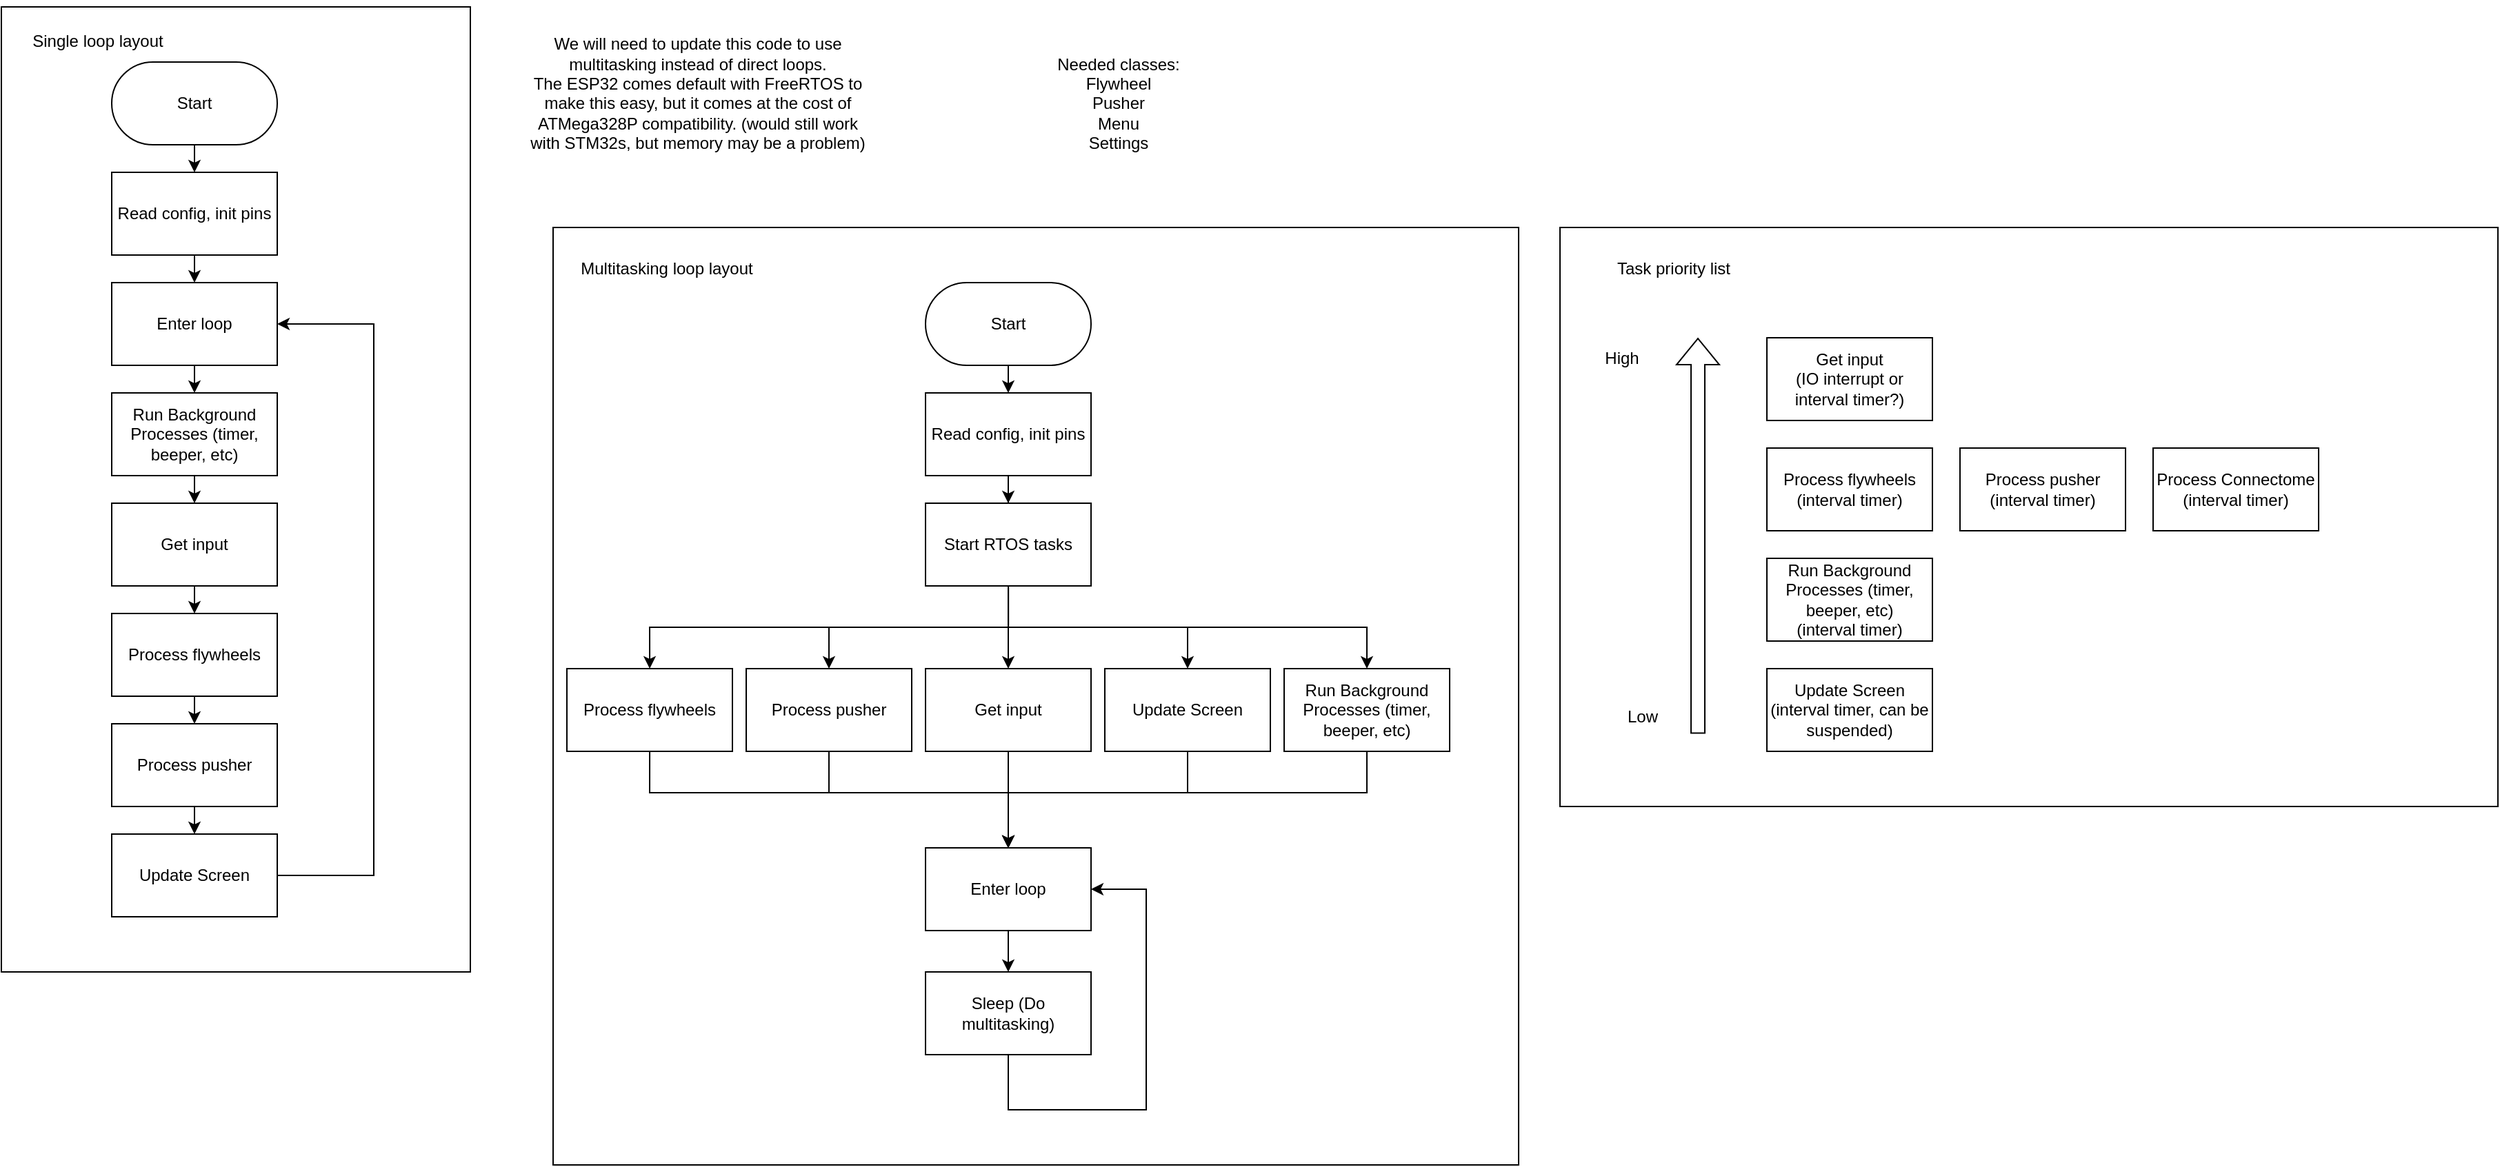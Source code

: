 <mxfile version="22.1.3" type="device" pages="8">
  <diagram name="Main" id="S1vQzTJ0WQg2u6IEPUsZ">
    <mxGraphModel dx="819" dy="1581" grid="1" gridSize="10" guides="1" tooltips="1" connect="1" arrows="1" fold="1" page="1" pageScale="1" pageWidth="850" pageHeight="1100" math="0" shadow="0">
      <root>
        <mxCell id="0" />
        <mxCell id="1" parent="0" />
        <mxCell id="KM-XIaIKcO5ZtKOd6oEz-45" value="" style="rounded=0;whiteSpace=wrap;html=1;fillColor=none;" vertex="1" parent="1">
          <mxGeometry x="400" y="160" width="700" height="680" as="geometry" />
        </mxCell>
        <mxCell id="KM-XIaIKcO5ZtKOd6oEz-3" value="" style="rounded=0;whiteSpace=wrap;html=1;fillColor=none;" vertex="1" parent="1">
          <mxGeometry width="340" height="700" as="geometry" />
        </mxCell>
        <mxCell id="q971Q7M62E0JYWFewIVm-9" style="edgeStyle=orthogonalEdgeStyle;rounded=0;orthogonalLoop=1;jettySize=auto;html=1;exitX=0.5;exitY=1;exitDx=0;exitDy=0;entryX=0.5;entryY=0;entryDx=0;entryDy=0;" parent="1" source="q971Q7M62E0JYWFewIVm-6" target="q971Q7M62E0JYWFewIVm-8" edge="1">
          <mxGeometry relative="1" as="geometry" />
        </mxCell>
        <mxCell id="q971Q7M62E0JYWFewIVm-6" value="Start" style="rounded=1;whiteSpace=wrap;html=1;arcSize=50;" parent="1" vertex="1">
          <mxGeometry x="80" y="40" width="120" height="60" as="geometry" />
        </mxCell>
        <mxCell id="q971Q7M62E0JYWFewIVm-12" style="edgeStyle=orthogonalEdgeStyle;rounded=0;orthogonalLoop=1;jettySize=auto;html=1;exitX=0.5;exitY=1;exitDx=0;exitDy=0;entryX=0.5;entryY=0;entryDx=0;entryDy=0;" parent="1" source="q971Q7M62E0JYWFewIVm-8" target="q971Q7M62E0JYWFewIVm-10" edge="1">
          <mxGeometry relative="1" as="geometry" />
        </mxCell>
        <mxCell id="q971Q7M62E0JYWFewIVm-8" value="Read config, init pins" style="rounded=0;whiteSpace=wrap;html=1;" parent="1" vertex="1">
          <mxGeometry x="80" y="120" width="120" height="60" as="geometry" />
        </mxCell>
        <mxCell id="q971Q7M62E0JYWFewIVm-22" style="edgeStyle=orthogonalEdgeStyle;rounded=0;orthogonalLoop=1;jettySize=auto;html=1;exitX=0.5;exitY=1;exitDx=0;exitDy=0;entryX=0.5;entryY=0;entryDx=0;entryDy=0;" parent="1" source="q971Q7M62E0JYWFewIVm-10" target="q971Q7M62E0JYWFewIVm-21" edge="1">
          <mxGeometry relative="1" as="geometry" />
        </mxCell>
        <mxCell id="q971Q7M62E0JYWFewIVm-10" value="Enter loop" style="rounded=0;whiteSpace=wrap;html=1;" parent="1" vertex="1">
          <mxGeometry x="80" y="200" width="120" height="60" as="geometry" />
        </mxCell>
        <mxCell id="q971Q7M62E0JYWFewIVm-16" style="edgeStyle=orthogonalEdgeStyle;rounded=0;orthogonalLoop=1;jettySize=auto;html=1;exitX=0.5;exitY=1;exitDx=0;exitDy=0;entryX=0.5;entryY=0;entryDx=0;entryDy=0;" parent="1" source="q971Q7M62E0JYWFewIVm-13" target="q971Q7M62E0JYWFewIVm-15" edge="1">
          <mxGeometry relative="1" as="geometry" />
        </mxCell>
        <mxCell id="q971Q7M62E0JYWFewIVm-13" value="Get input" style="rounded=0;whiteSpace=wrap;html=1;" parent="1" vertex="1">
          <mxGeometry x="80" y="360" width="120" height="60" as="geometry" />
        </mxCell>
        <mxCell id="q971Q7M62E0JYWFewIVm-20" style="edgeStyle=orthogonalEdgeStyle;rounded=0;orthogonalLoop=1;jettySize=auto;html=1;exitX=0.5;exitY=1;exitDx=0;exitDy=0;entryX=0.5;entryY=0;entryDx=0;entryDy=0;" parent="1" source="q971Q7M62E0JYWFewIVm-15" target="q971Q7M62E0JYWFewIVm-17" edge="1">
          <mxGeometry relative="1" as="geometry" />
        </mxCell>
        <mxCell id="q971Q7M62E0JYWFewIVm-15" value="Process flywheels" style="rounded=0;whiteSpace=wrap;html=1;" parent="1" vertex="1">
          <mxGeometry x="80" y="440" width="120" height="60" as="geometry" />
        </mxCell>
        <mxCell id="q971Q7M62E0JYWFewIVm-19" style="edgeStyle=orthogonalEdgeStyle;rounded=0;orthogonalLoop=1;jettySize=auto;html=1;exitX=0.5;exitY=1;exitDx=0;exitDy=0;entryX=0.5;entryY=0;entryDx=0;entryDy=0;" parent="1" source="q971Q7M62E0JYWFewIVm-17" target="q971Q7M62E0JYWFewIVm-18" edge="1">
          <mxGeometry relative="1" as="geometry" />
        </mxCell>
        <mxCell id="q971Q7M62E0JYWFewIVm-17" value="Process pusher" style="rounded=0;whiteSpace=wrap;html=1;" parent="1" vertex="1">
          <mxGeometry x="80" y="520" width="120" height="60" as="geometry" />
        </mxCell>
        <mxCell id="q971Q7M62E0JYWFewIVm-24" style="edgeStyle=orthogonalEdgeStyle;rounded=0;orthogonalLoop=1;jettySize=auto;html=1;exitX=1;exitY=0.5;exitDx=0;exitDy=0;entryX=1;entryY=0.5;entryDx=0;entryDy=0;" parent="1" source="q971Q7M62E0JYWFewIVm-18" target="q971Q7M62E0JYWFewIVm-10" edge="1">
          <mxGeometry relative="1" as="geometry">
            <mxPoint x="230" y="250" as="targetPoint" />
            <Array as="points">
              <mxPoint x="270" y="630" />
              <mxPoint x="270" y="230" />
            </Array>
          </mxGeometry>
        </mxCell>
        <mxCell id="q971Q7M62E0JYWFewIVm-18" value="Update Screen" style="rounded=0;whiteSpace=wrap;html=1;" parent="1" vertex="1">
          <mxGeometry x="80" y="600" width="120" height="60" as="geometry" />
        </mxCell>
        <mxCell id="q971Q7M62E0JYWFewIVm-23" style="edgeStyle=orthogonalEdgeStyle;rounded=0;orthogonalLoop=1;jettySize=auto;html=1;exitX=0.5;exitY=1;exitDx=0;exitDy=0;entryX=0.5;entryY=0;entryDx=0;entryDy=0;" parent="1" source="q971Q7M62E0JYWFewIVm-21" target="q971Q7M62E0JYWFewIVm-13" edge="1">
          <mxGeometry relative="1" as="geometry" />
        </mxCell>
        <mxCell id="q971Q7M62E0JYWFewIVm-21" value="Run Background Processes (timer, beeper, etc)" style="rounded=0;whiteSpace=wrap;html=1;" parent="1" vertex="1">
          <mxGeometry x="80" y="280" width="120" height="60" as="geometry" />
        </mxCell>
        <mxCell id="Ufhu8UNwI29cVYtVg4LL-1" value="Needed classes:&lt;br&gt;Flywheel&lt;br&gt;Pusher&lt;br&gt;Menu&lt;br&gt;Settings" style="text;html=1;strokeColor=none;fillColor=none;align=center;verticalAlign=middle;whiteSpace=wrap;rounded=0;" parent="1" vertex="1">
          <mxGeometry x="730" y="10" width="160" height="120" as="geometry" />
        </mxCell>
        <mxCell id="KM-XIaIKcO5ZtKOd6oEz-1" value="We will need to update this code to use multitasking instead of direct loops.&lt;br&gt;The ESP32 comes default with FreeRTOS to make this easy, but it comes at the cost of ATMega328P compatibility. (would still work with STM32s, but memory may be a problem)&lt;br&gt;&lt;br&gt;" style="text;html=1;strokeColor=none;fillColor=none;align=center;verticalAlign=middle;whiteSpace=wrap;rounded=0;" vertex="1" parent="1">
          <mxGeometry x="380" y="-5" width="250" height="150" as="geometry" />
        </mxCell>
        <mxCell id="KM-XIaIKcO5ZtKOd6oEz-4" value="Single loop layout" style="text;html=1;strokeColor=none;fillColor=none;align=center;verticalAlign=middle;whiteSpace=wrap;rounded=0;" vertex="1" parent="1">
          <mxGeometry x="10" y="10" width="120" height="30" as="geometry" />
        </mxCell>
        <mxCell id="KM-XIaIKcO5ZtKOd6oEz-5" style="edgeStyle=orthogonalEdgeStyle;rounded=0;orthogonalLoop=1;jettySize=auto;html=1;exitX=0.5;exitY=1;exitDx=0;exitDy=0;entryX=0.5;entryY=0;entryDx=0;entryDy=0;" edge="1" parent="1" target="KM-XIaIKcO5ZtKOd6oEz-7">
          <mxGeometry relative="1" as="geometry">
            <mxPoint x="730" y="260" as="sourcePoint" />
          </mxGeometry>
        </mxCell>
        <mxCell id="KM-XIaIKcO5ZtKOd6oEz-43" value="" style="edgeStyle=orthogonalEdgeStyle;rounded=0;orthogonalLoop=1;jettySize=auto;html=1;" edge="1" parent="1" source="KM-XIaIKcO5ZtKOd6oEz-7" target="KM-XIaIKcO5ZtKOd6oEz-24">
          <mxGeometry relative="1" as="geometry" />
        </mxCell>
        <mxCell id="KM-XIaIKcO5ZtKOd6oEz-7" value="Read config, init pins" style="rounded=0;whiteSpace=wrap;html=1;" vertex="1" parent="1">
          <mxGeometry x="670" y="280" width="120" height="60" as="geometry" />
        </mxCell>
        <mxCell id="KM-XIaIKcO5ZtKOd6oEz-11" value="Get input" style="rounded=0;whiteSpace=wrap;html=1;" vertex="1" parent="1">
          <mxGeometry x="670" y="480" width="120" height="60" as="geometry" />
        </mxCell>
        <mxCell id="KM-XIaIKcO5ZtKOd6oEz-13" value="Process flywheels" style="rounded=0;whiteSpace=wrap;html=1;" vertex="1" parent="1">
          <mxGeometry x="410" y="480" width="120" height="60" as="geometry" />
        </mxCell>
        <mxCell id="KM-XIaIKcO5ZtKOd6oEz-15" value="Process pusher" style="rounded=0;whiteSpace=wrap;html=1;" vertex="1" parent="1">
          <mxGeometry x="540" y="480" width="120" height="60" as="geometry" />
        </mxCell>
        <mxCell id="KM-XIaIKcO5ZtKOd6oEz-40" value="" style="edgeStyle=orthogonalEdgeStyle;rounded=0;orthogonalLoop=1;jettySize=auto;html=1;entryX=0.5;entryY=0;entryDx=0;entryDy=0;" edge="1" parent="1" source="KM-XIaIKcO5ZtKOd6oEz-17" target="KM-XIaIKcO5ZtKOd6oEz-36">
          <mxGeometry relative="1" as="geometry">
            <mxPoint x="730" y="610" as="targetPoint" />
            <Array as="points">
              <mxPoint x="860" y="570" />
              <mxPoint x="730" y="570" />
            </Array>
          </mxGeometry>
        </mxCell>
        <mxCell id="KM-XIaIKcO5ZtKOd6oEz-17" value="Update Screen" style="rounded=0;whiteSpace=wrap;html=1;" vertex="1" parent="1">
          <mxGeometry x="800" y="480" width="120" height="60" as="geometry" />
        </mxCell>
        <mxCell id="KM-XIaIKcO5ZtKOd6oEz-42" value="" style="edgeStyle=orthogonalEdgeStyle;rounded=0;orthogonalLoop=1;jettySize=auto;html=1;entryX=0.5;entryY=0;entryDx=0;entryDy=0;" edge="1" parent="1" source="KM-XIaIKcO5ZtKOd6oEz-19" target="KM-XIaIKcO5ZtKOd6oEz-36">
          <mxGeometry relative="1" as="geometry">
            <mxPoint x="990.0" y="650" as="targetPoint" />
            <Array as="points">
              <mxPoint x="990" y="570" />
              <mxPoint x="730" y="570" />
            </Array>
          </mxGeometry>
        </mxCell>
        <mxCell id="KM-XIaIKcO5ZtKOd6oEz-19" value="Run Background Processes (timer, beeper, etc)" style="rounded=0;whiteSpace=wrap;html=1;" vertex="1" parent="1">
          <mxGeometry x="930" y="480" width="120" height="60" as="geometry" />
        </mxCell>
        <mxCell id="KM-XIaIKcO5ZtKOd6oEz-20" value="Start" style="rounded=1;whiteSpace=wrap;html=1;arcSize=50;" vertex="1" parent="1">
          <mxGeometry x="670" y="200" width="120" height="60" as="geometry" />
        </mxCell>
        <mxCell id="KM-XIaIKcO5ZtKOd6oEz-21" value="Sleep (Do multitasking)" style="rounded=0;whiteSpace=wrap;html=1;" vertex="1" parent="1">
          <mxGeometry x="670" y="700" width="120" height="60" as="geometry" />
        </mxCell>
        <mxCell id="KM-XIaIKcO5ZtKOd6oEz-23" value="" style="edgeStyle=orthogonalEdgeStyle;rounded=0;orthogonalLoop=1;jettySize=auto;html=1;entryX=1;entryY=0.5;entryDx=0;entryDy=0;exitX=0.667;exitY=1;exitDx=0;exitDy=0;exitPerimeter=0;" edge="1" parent="1" source="KM-XIaIKcO5ZtKOd6oEz-21" target="KM-XIaIKcO5ZtKOd6oEz-36">
          <mxGeometry relative="1" as="geometry">
            <mxPoint x="729.76" y="830" as="sourcePoint" />
            <mxPoint x="790" y="720" as="targetPoint" />
            <Array as="points">
              <mxPoint x="730" y="760" />
              <mxPoint x="730" y="800" />
              <mxPoint x="830" y="800" />
              <mxPoint x="830" y="640" />
            </Array>
          </mxGeometry>
        </mxCell>
        <mxCell id="KM-XIaIKcO5ZtKOd6oEz-24" value="Start RTOS tasks" style="rounded=0;whiteSpace=wrap;html=1;" vertex="1" parent="1">
          <mxGeometry x="670" y="360" width="120" height="60" as="geometry" />
        </mxCell>
        <mxCell id="KM-XIaIKcO5ZtKOd6oEz-26" value="" style="edgeStyle=orthogonalEdgeStyle;rounded=0;orthogonalLoop=1;jettySize=auto;html=1;entryX=0.5;entryY=0;entryDx=0;entryDy=0;" edge="1" parent="1" target="KM-XIaIKcO5ZtKOd6oEz-11">
          <mxGeometry relative="1" as="geometry">
            <mxPoint x="730.03" y="420" as="sourcePoint" />
            <mxPoint x="790.27" y="310" as="targetPoint" />
            <Array as="points">
              <mxPoint x="730" y="450" />
              <mxPoint x="730" y="450" />
            </Array>
          </mxGeometry>
        </mxCell>
        <mxCell id="KM-XIaIKcO5ZtKOd6oEz-27" value="" style="edgeStyle=orthogonalEdgeStyle;rounded=0;orthogonalLoop=1;jettySize=auto;html=1;entryX=0.5;entryY=0;entryDx=0;entryDy=0;" edge="1" parent="1" target="KM-XIaIKcO5ZtKOd6oEz-17">
          <mxGeometry relative="1" as="geometry">
            <mxPoint x="730" y="420" as="sourcePoint" />
            <mxPoint x="740" y="490" as="targetPoint" />
            <Array as="points">
              <mxPoint x="730" y="450" />
              <mxPoint x="860" y="450" />
            </Array>
          </mxGeometry>
        </mxCell>
        <mxCell id="KM-XIaIKcO5ZtKOd6oEz-28" value="" style="edgeStyle=orthogonalEdgeStyle;rounded=0;orthogonalLoop=1;jettySize=auto;html=1;entryX=0.5;entryY=0;entryDx=0;entryDy=0;" edge="1" parent="1" target="KM-XIaIKcO5ZtKOd6oEz-19">
          <mxGeometry relative="1" as="geometry">
            <mxPoint x="730" y="420" as="sourcePoint" />
            <mxPoint x="860.06" y="460" as="targetPoint" />
            <Array as="points">
              <mxPoint x="730" y="450" />
              <mxPoint x="990" y="450" />
            </Array>
          </mxGeometry>
        </mxCell>
        <mxCell id="KM-XIaIKcO5ZtKOd6oEz-29" value="" style="edgeStyle=orthogonalEdgeStyle;rounded=0;orthogonalLoop=1;jettySize=auto;html=1;entryX=0.5;entryY=0;entryDx=0;entryDy=0;" edge="1" parent="1" target="KM-XIaIKcO5ZtKOd6oEz-15">
          <mxGeometry relative="1" as="geometry">
            <mxPoint x="730.06" y="420" as="sourcePoint" />
            <mxPoint x="660.03" y="490" as="targetPoint" />
            <Array as="points">
              <mxPoint x="730" y="450" />
              <mxPoint x="600" y="450" />
            </Array>
          </mxGeometry>
        </mxCell>
        <mxCell id="KM-XIaIKcO5ZtKOd6oEz-30" value="" style="edgeStyle=orthogonalEdgeStyle;rounded=0;orthogonalLoop=1;jettySize=auto;html=1;entryX=0.5;entryY=0;entryDx=0;entryDy=0;exitX=0.5;exitY=1;exitDx=0;exitDy=0;" edge="1" parent="1" source="KM-XIaIKcO5ZtKOd6oEz-24">
          <mxGeometry relative="1" as="geometry">
            <mxPoint x="600.09" y="420" as="sourcePoint" />
            <mxPoint x="470.03" y="480" as="targetPoint" />
            <Array as="points">
              <mxPoint x="730" y="450" />
              <mxPoint x="470" y="450" />
            </Array>
          </mxGeometry>
        </mxCell>
        <mxCell id="KM-XIaIKcO5ZtKOd6oEz-34" value="" style="edgeStyle=orthogonalEdgeStyle;rounded=0;orthogonalLoop=1;jettySize=auto;html=1;entryX=0.5;entryY=0;entryDx=0;entryDy=0;" edge="1" parent="1" target="KM-XIaIKcO5ZtKOd6oEz-36">
          <mxGeometry relative="1" as="geometry">
            <mxPoint x="470.03" y="540" as="sourcePoint" />
            <mxPoint x="720" y="640" as="targetPoint" />
            <Array as="points">
              <mxPoint x="470" y="570" />
              <mxPoint x="730" y="570" />
            </Array>
          </mxGeometry>
        </mxCell>
        <mxCell id="KM-XIaIKcO5ZtKOd6oEz-44" value="" style="edgeStyle=orthogonalEdgeStyle;rounded=0;orthogonalLoop=1;jettySize=auto;html=1;" edge="1" parent="1" source="KM-XIaIKcO5ZtKOd6oEz-36" target="KM-XIaIKcO5ZtKOd6oEz-21">
          <mxGeometry relative="1" as="geometry" />
        </mxCell>
        <mxCell id="KM-XIaIKcO5ZtKOd6oEz-36" value="Enter loop" style="rounded=0;whiteSpace=wrap;html=1;" vertex="1" parent="1">
          <mxGeometry x="670" y="610" width="120" height="60" as="geometry" />
        </mxCell>
        <mxCell id="KM-XIaIKcO5ZtKOd6oEz-37" value="" style="edgeStyle=orthogonalEdgeStyle;rounded=0;orthogonalLoop=1;jettySize=auto;html=1;entryX=0.5;entryY=0;entryDx=0;entryDy=0;exitX=0.5;exitY=1;exitDx=0;exitDy=0;" edge="1" parent="1" source="KM-XIaIKcO5ZtKOd6oEz-15" target="KM-XIaIKcO5ZtKOd6oEz-36">
          <mxGeometry relative="1" as="geometry">
            <mxPoint x="600" y="550" as="sourcePoint" />
            <mxPoint x="720.03" y="640" as="targetPoint" />
            <Array as="points">
              <mxPoint x="600" y="570" />
              <mxPoint x="730" y="570" />
            </Array>
          </mxGeometry>
        </mxCell>
        <mxCell id="KM-XIaIKcO5ZtKOd6oEz-38" value="" style="edgeStyle=orthogonalEdgeStyle;rounded=0;orthogonalLoop=1;jettySize=auto;html=1;exitX=0.5;exitY=1;exitDx=0;exitDy=0;entryX=0.5;entryY=0;entryDx=0;entryDy=0;" edge="1" parent="1" source="KM-XIaIKcO5ZtKOd6oEz-11" target="KM-XIaIKcO5ZtKOd6oEz-36">
          <mxGeometry relative="1" as="geometry">
            <mxPoint x="729.86" y="550" as="sourcePoint" />
            <mxPoint x="729.86" y="590" as="targetPoint" />
            <Array as="points" />
          </mxGeometry>
        </mxCell>
        <mxCell id="KM-XIaIKcO5ZtKOd6oEz-46" value="Multitasking loop layout" style="text;html=1;strokeColor=none;fillColor=none;align=center;verticalAlign=middle;whiteSpace=wrap;rounded=0;" vertex="1" parent="1">
          <mxGeometry x="415" y="175" width="135" height="30" as="geometry" />
        </mxCell>
        <mxCell id="KM-XIaIKcO5ZtKOd6oEz-47" value="" style="rounded=0;whiteSpace=wrap;html=1;fillColor=none;" vertex="1" parent="1">
          <mxGeometry x="1130" y="160" width="680" height="420" as="geometry" />
        </mxCell>
        <mxCell id="KM-XIaIKcO5ZtKOd6oEz-48" value="Task priority list" style="text;html=1;strokeColor=none;fillColor=none;align=center;verticalAlign=middle;whiteSpace=wrap;rounded=0;" vertex="1" parent="1">
          <mxGeometry x="1145" y="175" width="135" height="30" as="geometry" />
        </mxCell>
        <mxCell id="KM-XIaIKcO5ZtKOd6oEz-49" value="Process flywheels&lt;br&gt;(interval timer)" style="rounded=0;whiteSpace=wrap;html=1;" vertex="1" parent="1">
          <mxGeometry x="1280" y="320" width="120" height="60" as="geometry" />
        </mxCell>
        <mxCell id="KM-XIaIKcO5ZtKOd6oEz-50" value="Process pusher&lt;br&gt;(interval timer)" style="rounded=0;whiteSpace=wrap;html=1;" vertex="1" parent="1">
          <mxGeometry x="1420" y="320" width="120" height="60" as="geometry" />
        </mxCell>
        <mxCell id="KM-XIaIKcO5ZtKOd6oEz-52" value="Get input&lt;br&gt;(IO interrupt or interval timer?)" style="rounded=0;whiteSpace=wrap;html=1;" vertex="1" parent="1">
          <mxGeometry x="1280" y="240" width="120" height="60" as="geometry" />
        </mxCell>
        <mxCell id="KM-XIaIKcO5ZtKOd6oEz-53" value="Run Background Processes (timer, beeper, etc)&lt;br&gt;(interval timer)" style="rounded=0;whiteSpace=wrap;html=1;" vertex="1" parent="1">
          <mxGeometry x="1280" y="400" width="120" height="60" as="geometry" />
        </mxCell>
        <mxCell id="KM-XIaIKcO5ZtKOd6oEz-54" value="Update Screen&lt;br&gt;(interval timer, can be suspended)" style="rounded=0;whiteSpace=wrap;html=1;" vertex="1" parent="1">
          <mxGeometry x="1280" y="480" width="120" height="60" as="geometry" />
        </mxCell>
        <mxCell id="KM-XIaIKcO5ZtKOd6oEz-55" value="" style="shape=flexArrow;endArrow=classic;html=1;rounded=0;" edge="1" parent="1">
          <mxGeometry width="50" height="50" relative="1" as="geometry">
            <mxPoint x="1230" y="527.31" as="sourcePoint" />
            <mxPoint x="1230" y="240" as="targetPoint" />
          </mxGeometry>
        </mxCell>
        <mxCell id="KM-XIaIKcO5ZtKOd6oEz-57" value="High" style="text;html=1;strokeColor=none;fillColor=none;align=center;verticalAlign=middle;whiteSpace=wrap;rounded=0;" vertex="1" parent="1">
          <mxGeometry x="1145" y="240" width="60" height="30" as="geometry" />
        </mxCell>
        <mxCell id="KM-XIaIKcO5ZtKOd6oEz-58" value="Low" style="text;html=1;strokeColor=none;fillColor=none;align=center;verticalAlign=middle;whiteSpace=wrap;rounded=0;" vertex="1" parent="1">
          <mxGeometry x="1160" y="500" width="60" height="30" as="geometry" />
        </mxCell>
        <mxCell id="KM-XIaIKcO5ZtKOd6oEz-60" value="Process Connectome&lt;br&gt;(interval timer)" style="rounded=0;whiteSpace=wrap;html=1;" vertex="1" parent="1">
          <mxGeometry x="1560" y="320" width="120" height="60" as="geometry" />
        </mxCell>
      </root>
    </mxGraphModel>
  </diagram>
  <diagram id="bsquM2K0iheDTah16RhR" name="BKProcess">
    <mxGraphModel dx="1434" dy="841" grid="1" gridSize="10" guides="1" tooltips="1" connect="1" arrows="1" fold="1" page="1" pageScale="1" pageWidth="850" pageHeight="1100" math="0" shadow="0">
      <root>
        <mxCell id="0" />
        <mxCell id="1" parent="0" />
        <mxCell id="mD_ZFdqCyU3dgWbyYu75-1" value="&lt;h1&gt;Background Process handler&lt;/h1&gt;&lt;p&gt;Some things like ESC pulses (if D-SHOT) and countdown timers (like the global tick counter) or the buzzer need to be run every cycle. That happens here each box here will represent its own globally available class&lt;/p&gt;" style="text;html=1;strokeColor=none;fillColor=none;spacing=5;spacingTop=-20;whiteSpace=wrap;overflow=hidden;rounded=0;" parent="1" vertex="1">
          <mxGeometry x="10" y="10" width="410" height="120" as="geometry" />
        </mxCell>
        <mxCell id="mD_ZFdqCyU3dgWbyYu75-2" style="edgeStyle=orthogonalEdgeStyle;rounded=0;orthogonalLoop=1;jettySize=auto;html=1;exitX=0.5;exitY=1;exitDx=0;exitDy=0;entryX=0.494;entryY=-0.065;entryDx=0;entryDy=0;entryPerimeter=0;" parent="1" source="mD_ZFdqCyU3dgWbyYu75-3" target="mD_ZFdqCyU3dgWbyYu75-5" edge="1">
          <mxGeometry relative="1" as="geometry" />
        </mxCell>
        <mxCell id="mD_ZFdqCyU3dgWbyYu75-3" value="Enter" style="rounded=1;whiteSpace=wrap;html=1;arcSize=50;" parent="1" vertex="1">
          <mxGeometry x="80" y="120" width="120" height="60" as="geometry" />
        </mxCell>
        <mxCell id="WmsKazbBQj7d4qPn1dMW-2" style="edgeStyle=orthogonalEdgeStyle;rounded=0;orthogonalLoop=1;jettySize=auto;html=1;exitX=0.5;exitY=1;exitDx=0;exitDy=0;entryX=0.5;entryY=0;entryDx=0;entryDy=0;" parent="1" source="mD_ZFdqCyU3dgWbyYu75-5" target="mD_ZFdqCyU3dgWbyYu75-8" edge="1">
          <mxGeometry relative="1" as="geometry" />
        </mxCell>
        <mxCell id="mD_ZFdqCyU3dgWbyYu75-5" value="GetTicks()" style="rounded=0;whiteSpace=wrap;html=1;" parent="1" vertex="1">
          <mxGeometry x="80" y="200" width="120" height="60" as="geometry" />
        </mxCell>
        <mxCell id="mD_ZFdqCyU3dgWbyYu75-6" value="Return" style="rounded=1;whiteSpace=wrap;html=1;arcSize=50;" parent="1" vertex="1">
          <mxGeometry x="80" y="360" width="120" height="60" as="geometry" />
        </mxCell>
        <mxCell id="WmsKazbBQj7d4qPn1dMW-3" style="edgeStyle=orthogonalEdgeStyle;rounded=0;orthogonalLoop=1;jettySize=auto;html=1;exitX=0.5;exitY=1;exitDx=0;exitDy=0;entryX=0.5;entryY=0;entryDx=0;entryDy=0;" parent="1" source="mD_ZFdqCyU3dgWbyYu75-8" target="mD_ZFdqCyU3dgWbyYu75-6" edge="1">
          <mxGeometry relative="1" as="geometry" />
        </mxCell>
        <mxCell id="mD_ZFdqCyU3dgWbyYu75-8" value="Buzzer()" style="rounded=0;whiteSpace=wrap;html=1;" parent="1" vertex="1">
          <mxGeometry x="80" y="280" width="120" height="60" as="geometry" />
        </mxCell>
        <mxCell id="mD_ZFdqCyU3dgWbyYu75-9" value="Everything in the arduino core should have millis(), but this makes it one step more general" style="text;html=1;strokeColor=none;fillColor=none;align=center;verticalAlign=middle;whiteSpace=wrap;rounded=0;" parent="1" vertex="1">
          <mxGeometry x="220" y="190" width="230" height="80" as="geometry" />
        </mxCell>
        <mxCell id="WmsKazbBQj7d4qPn1dMW-1" value="The buzzer will count down with this class, it can be enabled from anywhere, but it&#39;s time-of-life will be determined here" style="text;html=1;strokeColor=none;fillColor=none;align=center;verticalAlign=middle;whiteSpace=wrap;rounded=0;" parent="1" vertex="1">
          <mxGeometry x="230" y="270" width="240" height="70" as="geometry" />
        </mxCell>
      </root>
    </mxGraphModel>
  </diagram>
  <diagram id="3Bh--NBAPYmBV9mKjsxZ" name="Input">
    <mxGraphModel dx="961" dy="633" grid="1" gridSize="10" guides="1" tooltips="1" connect="1" arrows="1" fold="1" page="1" pageScale="1" pageWidth="850" pageHeight="1100" math="0" shadow="0">
      <root>
        <mxCell id="0" />
        <mxCell id="1" parent="0" />
        <mxCell id="MHEMHQJvOe5p6df1pw86-2" value="&lt;h1&gt;Input abstraction Layer&lt;/h1&gt;&lt;p&gt;Input pins are mapped to variables that can be used by all platforms and configurations. This will allow things that may not be connected to be processed without much difference.&lt;/p&gt;" style="text;html=1;strokeColor=none;fillColor=none;spacing=5;spacingTop=-20;whiteSpace=wrap;overflow=hidden;rounded=0;" parent="1" vertex="1">
          <mxGeometry x="10" y="10" width="330" height="120" as="geometry" />
        </mxCell>
        <mxCell id="MHEMHQJvOe5p6df1pw86-7" style="edgeStyle=orthogonalEdgeStyle;rounded=0;orthogonalLoop=1;jettySize=auto;html=1;exitX=0.5;exitY=1;exitDx=0;exitDy=0;entryX=0.494;entryY=-0.065;entryDx=0;entryDy=0;entryPerimeter=0;" parent="1" source="MHEMHQJvOe5p6df1pw86-3" target="MHEMHQJvOe5p6df1pw86-4" edge="1">
          <mxGeometry relative="1" as="geometry" />
        </mxCell>
        <mxCell id="MHEMHQJvOe5p6df1pw86-3" value="Enter" style="rounded=1;whiteSpace=wrap;html=1;arcSize=50;" parent="1" vertex="1">
          <mxGeometry x="80" y="120" width="120" height="60" as="geometry" />
        </mxCell>
        <mxCell id="MHEMHQJvOe5p6df1pw86-8" style="edgeStyle=orthogonalEdgeStyle;rounded=0;orthogonalLoop=1;jettySize=auto;html=1;exitX=0.5;exitY=1;exitDx=0;exitDy=0;entryX=0.5;entryY=0;entryDx=0;entryDy=0;" parent="1" source="MHEMHQJvOe5p6df1pw86-4" target="MHEMHQJvOe5p6df1pw86-6" edge="1">
          <mxGeometry relative="1" as="geometry" />
        </mxCell>
        <mxCell id="MHEMHQJvOe5p6df1pw86-4" value="Map inputs" style="rounded=0;whiteSpace=wrap;html=1;" parent="1" vertex="1">
          <mxGeometry x="80" y="200" width="120" height="60" as="geometry" />
        </mxCell>
        <mxCell id="MHEMHQJvOe5p6df1pw86-6" value="Return" style="rounded=1;whiteSpace=wrap;html=1;arcSize=50;" parent="1" vertex="1">
          <mxGeometry x="80" y="280" width="120" height="60" as="geometry" />
        </mxCell>
        <mxCell id="MHEMHQJvOe5p6df1pw86-9" value="This will be an input class with readonly members (see: https://stackoverflow.com/questions/5424042/class-variables-public-access-read-only-but-private-access-read-write)" style="text;html=1;strokeColor=none;fillColor=none;align=center;verticalAlign=middle;whiteSpace=wrap;rounded=0;" parent="1" vertex="1">
          <mxGeometry x="210" y="190" width="330" height="80" as="geometry" />
        </mxCell>
      </root>
    </mxGraphModel>
  </diagram>
  <diagram id="68GvKNVA1mP3gbJ24CfT" name="Flywheel Process">
    <mxGraphModel dx="1434" dy="841" grid="1" gridSize="10" guides="1" tooltips="1" connect="1" arrows="1" fold="1" page="1" pageScale="1" pageWidth="850" pageHeight="1100" math="0" shadow="0">
      <root>
        <mxCell id="0" />
        <mxCell id="1" parent="0" />
        <mxCell id="2d1kuuoPiERxN79Q7k8u-1" value="&lt;h1&gt;Flywheel process&lt;/h1&gt;&lt;p&gt;Will have its own ticker function because some types of motors (namely DShot) need to be sent manually each frame. Also (Namely DShot) telemetry must be collected every frame&lt;/p&gt;" style="text;html=1;strokeColor=none;fillColor=none;spacing=5;spacingTop=-20;whiteSpace=wrap;overflow=hidden;rounded=0;" parent="1" vertex="1">
          <mxGeometry x="10" y="10" width="330" height="120" as="geometry" />
        </mxCell>
        <mxCell id="2d1kuuoPiERxN79Q7k8u-2" style="edgeStyle=orthogonalEdgeStyle;rounded=0;orthogonalLoop=1;jettySize=auto;html=1;exitX=0.5;exitY=1;exitDx=0;exitDy=0;entryX=0.494;entryY=-0.065;entryDx=0;entryDy=0;entryPerimeter=0;" parent="1" source="2d1kuuoPiERxN79Q7k8u-3" target="2d1kuuoPiERxN79Q7k8u-5" edge="1">
          <mxGeometry relative="1" as="geometry" />
        </mxCell>
        <mxCell id="2d1kuuoPiERxN79Q7k8u-3" value="Enter" style="rounded=1;whiteSpace=wrap;html=1;arcSize=50;" parent="1" vertex="1">
          <mxGeometry x="80" y="120" width="120" height="60" as="geometry" />
        </mxCell>
        <mxCell id="2d1kuuoPiERxN79Q7k8u-9" style="edgeStyle=orthogonalEdgeStyle;rounded=0;orthogonalLoop=1;jettySize=auto;html=1;exitX=0.5;exitY=1;exitDx=0;exitDy=0;entryX=0.5;entryY=0;entryDx=0;entryDy=0;" parent="1" source="2d1kuuoPiERxN79Q7k8u-5" target="2d1kuuoPiERxN79Q7k8u-8" edge="1">
          <mxGeometry relative="1" as="geometry" />
        </mxCell>
        <mxCell id="2d1kuuoPiERxN79Q7k8u-5" value="Drive Motor" style="rounded=0;whiteSpace=wrap;html=1;" parent="1" vertex="1">
          <mxGeometry x="80" y="200" width="120" height="60" as="geometry" />
        </mxCell>
        <mxCell id="2d1kuuoPiERxN79Q7k8u-6" value="Return" style="rounded=1;whiteSpace=wrap;html=1;arcSize=50;" parent="1" vertex="1">
          <mxGeometry x="80" y="460" width="120" height="60" as="geometry" />
        </mxCell>
        <mxCell id="2d1kuuoPiERxN79Q7k8u-7" value="Set the motor output with the latest throttle value" style="text;html=1;strokeColor=none;fillColor=none;align=center;verticalAlign=middle;whiteSpace=wrap;rounded=0;" parent="1" vertex="1">
          <mxGeometry x="210" y="190" width="330" height="80" as="geometry" />
        </mxCell>
        <mxCell id="2d1kuuoPiERxN79Q7k8u-8" value="Process speed" style="rounded=0;whiteSpace=wrap;html=1;" parent="1" vertex="1">
          <mxGeometry x="80" y="280" width="120" height="60" as="geometry" />
        </mxCell>
        <mxCell id="2d1kuuoPiERxN79Q7k8u-10" value="The motor class with have a HasReachedSpeed() boolean. With closed loop motors, this will look at real throttle values and determine if this has happened, but with dumber motor types, this will be timer based, with the correct delays set in the config file" style="text;html=1;strokeColor=none;fillColor=none;align=center;verticalAlign=middle;whiteSpace=wrap;rounded=0;" parent="1" vertex="1">
          <mxGeometry x="225" y="270" width="400" height="100" as="geometry" />
        </mxCell>
        <mxCell id="2d1kuuoPiERxN79Q7k8u-11" value="Note: for closed loop motors, we need to relate throttle value to RPM. we need a calibration function for that, and the ability to save the resulting values into ROM. (Also a default function)" style="text;html=1;strokeColor=none;fillColor=none;align=center;verticalAlign=middle;whiteSpace=wrap;rounded=0;" parent="1" vertex="1">
          <mxGeometry x="410" y="40" width="240" height="130" as="geometry" />
        </mxCell>
        <mxCell id="y2mwHZ2qFYU278MQIaG0-1" value="internally, the flywheel handler should operate from&amp;nbsp;FLYWHEEL_SPEED_MIN to FLYWHEEL_SPEED_MAX&lt;br&gt;when we want to know &quot;true&quot; RPM, we map this to the real RPM value (that is, if we dont have bidirectional dshot)&lt;br&gt;&lt;br&gt;when we need to write a value to the ESC, we map the internal value to&amp;nbsp;ESC_OUTPUT_MIN / MAX" style="text;html=1;strokeColor=none;fillColor=none;align=center;verticalAlign=middle;whiteSpace=wrap;rounded=0;" vertex="1" parent="1">
          <mxGeometry x="100" y="590" width="380" height="210" as="geometry" />
        </mxCell>
      </root>
    </mxGraphModel>
  </diagram>
  <diagram id="GrL_Apm6GFU2-oQZu7ur" name="PusherProcess">
    <mxGraphModel dx="1434" dy="841" grid="1" gridSize="10" guides="1" tooltips="1" connect="1" arrows="1" fold="1" page="1" pageScale="1" pageWidth="850" pageHeight="1100" math="0" shadow="0">
      <root>
        <mxCell id="0" />
        <mxCell id="1" parent="0" />
        <mxCell id="Z2W0BY5XMFeomVGp_JNg-1" value="&lt;h1&gt;Handler&lt;/h1&gt;&lt;p&gt;For all types of backends, we can pass back several push types:&lt;/p&gt;&lt;p&gt;sending a trigger event will initialize one of these modes, and it will run until otherwise specified&lt;/p&gt;&lt;p&gt;full-auto:&lt;/p&gt;&lt;p&gt;speed (speed is unitless, and is mapped from max to the max speed as configured by delay)&lt;/p&gt;&lt;p&gt;burst:&lt;/p&gt;&lt;p&gt;speed + count&lt;/p&gt;&lt;p&gt;&lt;br&gt;&lt;/p&gt;" style="text;html=1;strokeColor=none;fillColor=none;spacing=5;spacingTop=-20;whiteSpace=wrap;overflow=hidden;rounded=0;" parent="1" vertex="1">
          <mxGeometry x="20" y="20" width="390" height="370" as="geometry" />
        </mxCell>
      </root>
    </mxGraphModel>
  </diagram>
  <diagram id="kuhQbk82_P6Rk2dcyBhM" name="MenuLayout">
    <mxGraphModel dx="1434" dy="841" grid="1" gridSize="10" guides="1" tooltips="1" connect="1" arrows="1" fold="1" page="1" pageScale="1" pageWidth="850" pageHeight="1100" math="0" shadow="0">
      <root>
        <mxCell id="0" />
        <mxCell id="1" parent="0" />
        <mxCell id="vCmEoQ4axBjhFHnykl6A-1" value="&lt;h1&gt;Connectome and Menu&lt;/h1&gt;&lt;p&gt;There will be a struct/class that contains all the live settings for the blaster.&lt;/p&gt;&lt;p&gt;The connectome will take input and behave blindly according to these settings.&lt;/p&gt;&lt;p&gt;The menu object will edit these settings. This way, we can have multiple sources of edits (web over http or on the on-board screen) and they will not affect how the connectome functions&lt;/p&gt;&lt;p&gt;&lt;br&gt;&lt;/p&gt;" style="text;html=1;strokeColor=none;fillColor=none;spacing=5;spacingTop=-20;whiteSpace=wrap;overflow=hidden;rounded=0;" parent="1" vertex="1">
          <mxGeometry x="40" y="40" width="410" height="180" as="geometry" />
        </mxCell>
        <mxCell id="oS4LZUIGWyryh4xkqikM-32" style="edgeStyle=orthogonalEdgeStyle;rounded=0;orthogonalLoop=1;jettySize=auto;html=1;exitX=1;exitY=0.5;exitDx=0;exitDy=0;entryX=0;entryY=0.5;entryDx=0;entryDy=0;" parent="1" source="oS4LZUIGWyryh4xkqikM-2" target="oS4LZUIGWyryh4xkqikM-31" edge="1">
          <mxGeometry relative="1" as="geometry" />
        </mxCell>
        <mxCell id="oS4LZUIGWyryh4xkqikM-39" style="edgeStyle=orthogonalEdgeStyle;rounded=0;orthogonalLoop=1;jettySize=auto;html=1;exitX=1;exitY=0.5;exitDx=0;exitDy=0;entryX=0;entryY=0.5;entryDx=0;entryDy=0;" parent="1" source="oS4LZUIGWyryh4xkqikM-2" target="oS4LZUIGWyryh4xkqikM-33" edge="1">
          <mxGeometry relative="1" as="geometry" />
        </mxCell>
        <mxCell id="oS4LZUIGWyryh4xkqikM-43" style="edgeStyle=orthogonalEdgeStyle;rounded=0;orthogonalLoop=1;jettySize=auto;html=1;exitX=1;exitY=0.5;exitDx=0;exitDy=0;entryX=0;entryY=0.5;entryDx=0;entryDy=0;" parent="1" source="oS4LZUIGWyryh4xkqikM-2" target="oS4LZUIGWyryh4xkqikM-42" edge="1">
          <mxGeometry relative="1" as="geometry" />
        </mxCell>
        <mxCell id="oS4LZUIGWyryh4xkqikM-68" style="edgeStyle=orthogonalEdgeStyle;rounded=0;orthogonalLoop=1;jettySize=auto;html=1;exitX=1;exitY=0.5;exitDx=0;exitDy=0;entryX=0;entryY=0.5;entryDx=0;entryDy=0;" parent="1" source="oS4LZUIGWyryh4xkqikM-2" target="oS4LZUIGWyryh4xkqikM-67" edge="1">
          <mxGeometry relative="1" as="geometry" />
        </mxCell>
        <mxCell id="oS4LZUIGWyryh4xkqikM-79" style="edgeStyle=orthogonalEdgeStyle;rounded=0;orthogonalLoop=1;jettySize=auto;html=1;exitX=1;exitY=0.5;exitDx=0;exitDy=0;entryX=0;entryY=0.5;entryDx=0;entryDy=0;" parent="1" source="oS4LZUIGWyryh4xkqikM-2" target="oS4LZUIGWyryh4xkqikM-78" edge="1">
          <mxGeometry relative="1" as="geometry" />
        </mxCell>
        <mxCell id="oS4LZUIGWyryh4xkqikM-105" style="edgeStyle=orthogonalEdgeStyle;rounded=0;orthogonalLoop=1;jettySize=auto;html=1;exitX=0.5;exitY=1;exitDx=0;exitDy=0;entryX=0.5;entryY=0;entryDx=0;entryDy=0;" parent="1" source="oS4LZUIGWyryh4xkqikM-2" target="oS4LZUIGWyryh4xkqikM-19" edge="1">
          <mxGeometry relative="1" as="geometry" />
        </mxCell>
        <mxCell id="oS4LZUIGWyryh4xkqikM-2" value="Settings" style="rounded=0;whiteSpace=wrap;html=1;fillColor=#d5e8d4;strokeColor=#82b366;" parent="1" vertex="1">
          <mxGeometry x="200" y="440" width="120" height="60" as="geometry" />
        </mxCell>
        <mxCell id="oS4LZUIGWyryh4xkqikM-3" value="Return&lt;br&gt;(go to last view screen)" style="rounded=0;whiteSpace=wrap;html=1;fillColor=#d5e8d4;strokeColor=#82b366;" parent="1" vertex="1">
          <mxGeometry x="200" y="1800" width="120" height="60" as="geometry" />
        </mxCell>
        <mxCell id="oS4LZUIGWyryh4xkqikM-29" style="edgeStyle=orthogonalEdgeStyle;rounded=0;orthogonalLoop=1;jettySize=auto;html=1;exitX=1;exitY=0.5;exitDx=0;exitDy=0;entryX=0;entryY=0.5;entryDx=0;entryDy=0;" parent="1" source="oS4LZUIGWyryh4xkqikM-7" target="oS4LZUIGWyryh4xkqikM-28" edge="1">
          <mxGeometry relative="1" as="geometry" />
        </mxCell>
        <mxCell id="oS4LZUIGWyryh4xkqikM-65" style="edgeStyle=orthogonalEdgeStyle;rounded=0;orthogonalLoop=1;jettySize=auto;html=1;exitX=1;exitY=0.5;exitDx=0;exitDy=0;entryX=0;entryY=0.5;entryDx=0;entryDy=0;" parent="1" source="oS4LZUIGWyryh4xkqikM-7" target="oS4LZUIGWyryh4xkqikM-30" edge="1">
          <mxGeometry relative="1" as="geometry" />
        </mxCell>
        <mxCell id="oS4LZUIGWyryh4xkqikM-92" style="edgeStyle=orthogonalEdgeStyle;rounded=0;orthogonalLoop=1;jettySize=auto;html=1;exitX=1;exitY=0.5;exitDx=0;exitDy=0;entryX=0;entryY=0.5;entryDx=0;entryDy=0;" parent="1" source="oS4LZUIGWyryh4xkqikM-7" target="oS4LZUIGWyryh4xkqikM-91" edge="1">
          <mxGeometry relative="1" as="geometry" />
        </mxCell>
        <mxCell id="oS4LZUIGWyryh4xkqikM-94" style="edgeStyle=orthogonalEdgeStyle;rounded=0;orthogonalLoop=1;jettySize=auto;html=1;exitX=1;exitY=0.5;exitDx=0;exitDy=0;entryX=0;entryY=0.5;entryDx=0;entryDy=0;" parent="1" source="oS4LZUIGWyryh4xkqikM-7" target="oS4LZUIGWyryh4xkqikM-93" edge="1">
          <mxGeometry relative="1" as="geometry" />
        </mxCell>
        <mxCell id="oS4LZUIGWyryh4xkqikM-7" value="Mode" style="rounded=0;whiteSpace=wrap;html=1;fillColor=#ffe6cc;strokeColor=#d79b00;" parent="1" vertex="1">
          <mxGeometry x="400" y="1235" width="120" height="60" as="geometry" />
        </mxCell>
        <mxCell id="oS4LZUIGWyryh4xkqikM-10" value="Gauge (set)&lt;br&gt;Min-Max flywheel speed" style="shape=hexagon;perimeter=hexagonPerimeter2;whiteSpace=wrap;html=1;fixedSize=1;size=10;fillColor=#e1d5e7;strokeColor=#9673a6;" parent="1" vertex="1">
          <mxGeometry x="600" y="1075" width="120" height="60" as="geometry" />
        </mxCell>
        <mxCell id="oS4LZUIGWyryh4xkqikM-11" value="Gauge (set)&lt;br&gt;Min-Max push rate" style="shape=hexagon;perimeter=hexagonPerimeter2;whiteSpace=wrap;html=1;fixedSize=1;size=10;fillColor=#e1d5e7;strokeColor=#9673a6;" parent="1" vertex="1">
          <mxGeometry x="600" y="1155" width="120" height="60" as="geometry" />
        </mxCell>
        <mxCell id="oS4LZUIGWyryh4xkqikM-14" value="I am a setting" style="rounded=1;whiteSpace=wrap;html=1;" parent="1" vertex="1">
          <mxGeometry x="650" y="60" width="120" height="60" as="geometry" />
        </mxCell>
        <mxCell id="oS4LZUIGWyryh4xkqikM-15" value="I am a sub-menu" style="rounded=0;whiteSpace=wrap;html=1;" parent="1" vertex="1">
          <mxGeometry x="520" y="60" width="120" height="60" as="geometry" />
        </mxCell>
        <mxCell id="oS4LZUIGWyryh4xkqikM-17" value="I am a display" style="shape=hexagon;perimeter=hexagonPerimeter2;whiteSpace=wrap;html=1;fixedSize=1;size=10;" parent="1" vertex="1">
          <mxGeometry x="520" y="130" width="120" height="60" as="geometry" />
        </mxCell>
        <mxCell id="oS4LZUIGWyryh4xkqikM-61" style="edgeStyle=orthogonalEdgeStyle;rounded=0;orthogonalLoop=1;jettySize=auto;html=1;exitX=1;exitY=0.5;exitDx=0;exitDy=0;entryX=0;entryY=0.5;entryDx=0;entryDy=0;" parent="1" source="oS4LZUIGWyryh4xkqikM-19" target="oS4LZUIGWyryh4xkqikM-22" edge="1">
          <mxGeometry relative="1" as="geometry" />
        </mxCell>
        <mxCell id="oS4LZUIGWyryh4xkqikM-62" style="edgeStyle=orthogonalEdgeStyle;rounded=0;orthogonalLoop=1;jettySize=auto;html=1;exitX=1;exitY=0.5;exitDx=0;exitDy=0;entryX=0;entryY=0.5;entryDx=0;entryDy=0;" parent="1" source="oS4LZUIGWyryh4xkqikM-19" target="oS4LZUIGWyryh4xkqikM-26" edge="1">
          <mxGeometry relative="1" as="geometry" />
        </mxCell>
        <mxCell id="oS4LZUIGWyryh4xkqikM-63" style="edgeStyle=orthogonalEdgeStyle;rounded=0;orthogonalLoop=1;jettySize=auto;html=1;exitX=1;exitY=0.5;exitDx=0;exitDy=0;entryX=0;entryY=0.5;entryDx=0;entryDy=0;" parent="1" source="oS4LZUIGWyryh4xkqikM-19" target="oS4LZUIGWyryh4xkqikM-7" edge="1">
          <mxGeometry relative="1" as="geometry" />
        </mxCell>
        <mxCell id="oS4LZUIGWyryh4xkqikM-106" style="edgeStyle=orthogonalEdgeStyle;rounded=0;orthogonalLoop=1;jettySize=auto;html=1;exitX=0.5;exitY=1;exitDx=0;exitDy=0;entryX=0.5;entryY=0;entryDx=0;entryDy=0;" parent="1" source="oS4LZUIGWyryh4xkqikM-19" target="oS4LZUIGWyryh4xkqikM-66" edge="1">
          <mxGeometry relative="1" as="geometry" />
        </mxCell>
        <mxCell id="oS4LZUIGWyryh4xkqikM-19" value="Behavior" style="rounded=0;whiteSpace=wrap;html=1;fillColor=#d5e8d4;strokeColor=#82b366;" parent="1" vertex="1">
          <mxGeometry x="200" y="1075" width="120" height="60" as="geometry" />
        </mxCell>
        <mxCell id="oS4LZUIGWyryh4xkqikM-23" style="edgeStyle=orthogonalEdgeStyle;rounded=0;orthogonalLoop=1;jettySize=auto;html=1;exitX=1;exitY=0.5;exitDx=0;exitDy=0;entryX=0;entryY=0.5;entryDx=0;entryDy=0;" parent="1" source="oS4LZUIGWyryh4xkqikM-22" target="oS4LZUIGWyryh4xkqikM-10" edge="1">
          <mxGeometry relative="1" as="geometry" />
        </mxCell>
        <mxCell id="oS4LZUIGWyryh4xkqikM-22" value="Power" style="rounded=1;whiteSpace=wrap;html=1;fillColor=#ffe6cc;strokeColor=#d79b00;" parent="1" vertex="1">
          <mxGeometry x="400" y="1075" width="120" height="60" as="geometry" />
        </mxCell>
        <mxCell id="oS4LZUIGWyryh4xkqikM-27" style="edgeStyle=orthogonalEdgeStyle;rounded=0;orthogonalLoop=1;jettySize=auto;html=1;exitX=1;exitY=0.5;exitDx=0;exitDy=0;" parent="1" source="oS4LZUIGWyryh4xkqikM-26" target="oS4LZUIGWyryh4xkqikM-11" edge="1">
          <mxGeometry relative="1" as="geometry" />
        </mxCell>
        <mxCell id="oS4LZUIGWyryh4xkqikM-26" value="Rate" style="rounded=1;whiteSpace=wrap;html=1;fillColor=#ffe6cc;strokeColor=#d79b00;" parent="1" vertex="1">
          <mxGeometry x="400" y="1155" width="120" height="60" as="geometry" />
        </mxCell>
        <mxCell id="oS4LZUIGWyryh4xkqikM-28" value="Select fire/Full Auto/Cache" style="rounded=1;whiteSpace=wrap;html=1;fillColor=#e1d5e7;strokeColor=#9673a6;" parent="1" vertex="1">
          <mxGeometry x="600" y="1235" width="120" height="60" as="geometry" />
        </mxCell>
        <mxCell id="oS4LZUIGWyryh4xkqikM-30" value="Select fire burst count&lt;br&gt;(numeric)" style="rounded=1;whiteSpace=wrap;html=1;fillColor=#e1d5e7;strokeColor=#9673a6;" parent="1" vertex="1">
          <mxGeometry x="600" y="1315" width="120" height="60" as="geometry" />
        </mxCell>
        <mxCell id="oS4LZUIGWyryh4xkqikM-38" style="edgeStyle=orthogonalEdgeStyle;rounded=0;orthogonalLoop=1;jettySize=auto;html=1;exitX=0.5;exitY=0;exitDx=0;exitDy=0;entryX=0.5;entryY=1;entryDx=0;entryDy=0;entryPerimeter=0;shape=link;" parent="1" source="oS4LZUIGWyryh4xkqikM-31" target="oS4LZUIGWyryh4xkqikM-36" edge="1">
          <mxGeometry relative="1" as="geometry" />
        </mxCell>
        <mxCell id="oS4LZUIGWyryh4xkqikM-31" value="Bind current config to preset&lt;br&gt;A/B/C" style="rounded=1;whiteSpace=wrap;html=1;fillColor=#ffe6cc;strokeColor=#d79b00;" parent="1" vertex="1">
          <mxGeometry x="400" y="440" width="120" height="60" as="geometry" />
        </mxCell>
        <mxCell id="oS4LZUIGWyryh4xkqikM-33" value="Save all settings" style="rounded=1;whiteSpace=wrap;html=1;fillColor=#ffe6cc;strokeColor=#d79b00;" parent="1" vertex="1">
          <mxGeometry x="400" y="520" width="120" height="60" as="geometry" />
        </mxCell>
        <mxCell id="oS4LZUIGWyryh4xkqikM-35" value="I am a note" style="shape=note;whiteSpace=wrap;html=1;backgroundOutline=1;darkOpacity=0.05;size=12;" parent="1" vertex="1">
          <mxGeometry x="780" y="60" width="120" height="60" as="geometry" />
        </mxCell>
        <mxCell id="oS4LZUIGWyryh4xkqikM-36" value="To load one of these configs for editing, press the corresponding preset button" style="shape=note;whiteSpace=wrap;html=1;backgroundOutline=1;darkOpacity=0.05;size=11;" parent="1" vertex="1">
          <mxGeometry x="355" y="300" width="210" height="70" as="geometry" />
        </mxCell>
        <mxCell id="oS4LZUIGWyryh4xkqikM-46" style="edgeStyle=orthogonalEdgeStyle;rounded=0;orthogonalLoop=1;jettySize=auto;html=1;exitX=1;exitY=0.5;exitDx=0;exitDy=0;entryX=0;entryY=0.5;entryDx=0;entryDy=0;" parent="1" source="oS4LZUIGWyryh4xkqikM-53" target="oS4LZUIGWyryh4xkqikM-44" edge="1">
          <mxGeometry relative="1" as="geometry" />
        </mxCell>
        <mxCell id="oS4LZUIGWyryh4xkqikM-47" style="edgeStyle=orthogonalEdgeStyle;rounded=0;orthogonalLoop=1;jettySize=auto;html=1;exitX=1;exitY=0.5;exitDx=0;exitDy=0;entryX=0;entryY=0.5;entryDx=0;entryDy=0;" parent="1" source="oS4LZUIGWyryh4xkqikM-53" target="oS4LZUIGWyryh4xkqikM-45" edge="1">
          <mxGeometry relative="1" as="geometry" />
        </mxCell>
        <mxCell id="oS4LZUIGWyryh4xkqikM-50" style="edgeStyle=orthogonalEdgeStyle;rounded=0;orthogonalLoop=1;jettySize=auto;html=1;exitX=1;exitY=0.5;exitDx=0;exitDy=0;entryX=0;entryY=0.5;entryDx=0;entryDy=0;" parent="1" source="oS4LZUIGWyryh4xkqikM-53" target="oS4LZUIGWyryh4xkqikM-49" edge="1">
          <mxGeometry relative="1" as="geometry" />
        </mxCell>
        <mxCell id="oS4LZUIGWyryh4xkqikM-58" style="edgeStyle=orthogonalEdgeStyle;rounded=0;orthogonalLoop=1;jettySize=auto;html=1;exitX=1;exitY=0.5;exitDx=0;exitDy=0;entryX=0;entryY=0.5;entryDx=0;entryDy=0;" parent="1" source="oS4LZUIGWyryh4xkqikM-42" target="oS4LZUIGWyryh4xkqikM-53" edge="1">
          <mxGeometry relative="1" as="geometry" />
        </mxCell>
        <mxCell id="oS4LZUIGWyryh4xkqikM-59" style="edgeStyle=orthogonalEdgeStyle;rounded=0;orthogonalLoop=1;jettySize=auto;html=1;exitX=1;exitY=0.5;exitDx=0;exitDy=0;entryX=0;entryY=0.5;entryDx=0;entryDy=0;" parent="1" source="oS4LZUIGWyryh4xkqikM-42" target="oS4LZUIGWyryh4xkqikM-54" edge="1">
          <mxGeometry relative="1" as="geometry" />
        </mxCell>
        <mxCell id="oS4LZUIGWyryh4xkqikM-60" style="edgeStyle=orthogonalEdgeStyle;rounded=0;orthogonalLoop=1;jettySize=auto;html=1;exitX=1;exitY=0.5;exitDx=0;exitDy=0;entryX=0;entryY=0.5;entryDx=0;entryDy=0;" parent="1" source="oS4LZUIGWyryh4xkqikM-42" target="oS4LZUIGWyryh4xkqikM-55" edge="1">
          <mxGeometry relative="1" as="geometry" />
        </mxCell>
        <mxCell id="oS4LZUIGWyryh4xkqikM-42" value="ESCs" style="rounded=0;whiteSpace=wrap;html=1;fillColor=#ffe6cc;strokeColor=#d79b00;" parent="1" vertex="1">
          <mxGeometry x="400" y="600" width="120" height="60" as="geometry" />
        </mxCell>
        <mxCell id="oS4LZUIGWyryh4xkqikM-44" value="ESC min RPM&lt;br&gt;(numeric)" style="rounded=1;whiteSpace=wrap;html=1;fillColor=#dae8fc;strokeColor=#6c8ebf;" parent="1" vertex="1">
          <mxGeometry x="800" y="440" width="120" height="60" as="geometry" />
        </mxCell>
        <mxCell id="oS4LZUIGWyryh4xkqikM-45" value="ESC max RPM&lt;br&gt;(numeric)" style="rounded=1;whiteSpace=wrap;html=1;fillColor=#dae8fc;strokeColor=#6c8ebf;" parent="1" vertex="1">
          <mxGeometry x="800" y="520" width="120" height="60" as="geometry" />
        </mxCell>
        <mxCell id="oS4LZUIGWyryh4xkqikM-48" value="Gauge (show)&lt;br&gt;Current single&lt;br&gt;motor RPM" style="shape=hexagon;perimeter=hexagonPerimeter2;whiteSpace=wrap;html=1;fixedSize=1;size=10;fillColor=#f8cecc;strokeColor=#b85450;" parent="1" vertex="1">
          <mxGeometry x="1000" y="600" width="120" height="60" as="geometry" />
        </mxCell>
        <mxCell id="oS4LZUIGWyryh4xkqikM-51" style="edgeStyle=orthogonalEdgeStyle;rounded=0;orthogonalLoop=1;jettySize=auto;html=1;exitX=1;exitY=0.5;exitDx=0;exitDy=0;entryX=0;entryY=0.5;entryDx=0;entryDy=0;" parent="1" source="oS4LZUIGWyryh4xkqikM-49" target="oS4LZUIGWyryh4xkqikM-48" edge="1">
          <mxGeometry relative="1" as="geometry" />
        </mxCell>
        <mxCell id="oS4LZUIGWyryh4xkqikM-49" value="RPM autoconfig" style="rounded=1;whiteSpace=wrap;html=1;fillColor=#dae8fc;strokeColor=#6c8ebf;" parent="1" vertex="1">
          <mxGeometry x="800" y="600" width="120" height="60" as="geometry" />
        </mxCell>
        <mxCell id="oS4LZUIGWyryh4xkqikM-53" value="Feedback&lt;br&gt;(may be hidden)" style="rounded=0;whiteSpace=wrap;html=1;fillColor=#e1d5e7;strokeColor=#9673a6;" parent="1" vertex="1">
          <mxGeometry x="600" y="520" width="120" height="60" as="geometry" />
        </mxCell>
        <mxCell id="oS4LZUIGWyryh4xkqikM-54" value="ESC min output" style="rounded=1;whiteSpace=wrap;html=1;fillColor=#e1d5e7;strokeColor=#9673a6;" parent="1" vertex="1">
          <mxGeometry x="600" y="600" width="120" height="60" as="geometry" />
        </mxCell>
        <mxCell id="oS4LZUIGWyryh4xkqikM-55" value="ESC max output" style="rounded=1;whiteSpace=wrap;html=1;fillColor=#e1d5e7;strokeColor=#9673a6;" parent="1" vertex="1">
          <mxGeometry x="600" y="680" width="120" height="60" as="geometry" />
        </mxCell>
        <mxCell id="oS4LZUIGWyryh4xkqikM-57" style="edgeStyle=orthogonalEdgeStyle;rounded=0;orthogonalLoop=1;jettySize=auto;html=1;exitX=0.5;exitY=1;exitDx=0;exitDy=0;exitPerimeter=0;entryX=0.5;entryY=0;entryDx=0;entryDy=0;shape=link;" parent="1" source="oS4LZUIGWyryh4xkqikM-56" target="oS4LZUIGWyryh4xkqikM-53" edge="1">
          <mxGeometry relative="1" as="geometry" />
        </mxCell>
        <mxCell id="oS4LZUIGWyryh4xkqikM-56" value="These settings will only&lt;br&gt;be visible if closed loop feedback is enabled" style="shape=note;whiteSpace=wrap;html=1;backgroundOutline=1;darkOpacity=0.05;size=10;" parent="1" vertex="1">
          <mxGeometry x="570" y="390" width="180" height="70" as="geometry" />
        </mxCell>
        <mxCell id="oS4LZUIGWyryh4xkqikM-64" value="We can lock the current view by pressing the 1st and 3rd preset buttons at the same time for, let&#39;s say, 3 seconds." style="shape=note;whiteSpace=wrap;html=1;backgroundOutline=1;darkOpacity=0.05;size=16;" parent="1" vertex="1">
          <mxGeometry x="40" y="230" width="250" height="100" as="geometry" />
        </mxCell>
        <mxCell id="oS4LZUIGWyryh4xkqikM-102" style="edgeStyle=orthogonalEdgeStyle;rounded=0;orthogonalLoop=1;jettySize=auto;html=1;exitX=1;exitY=0.5;exitDx=0;exitDy=0;entryX=0;entryY=0.5;entryDx=0;entryDy=0;" parent="1" source="oS4LZUIGWyryh4xkqikM-66" target="oS4LZUIGWyryh4xkqikM-97" edge="1">
          <mxGeometry relative="1" as="geometry" />
        </mxCell>
        <mxCell id="oS4LZUIGWyryh4xkqikM-103" style="edgeStyle=orthogonalEdgeStyle;rounded=0;orthogonalLoop=1;jettySize=auto;html=1;exitX=1;exitY=0.5;exitDx=0;exitDy=0;entryX=0;entryY=0.5;entryDx=0;entryDy=0;" parent="1" source="oS4LZUIGWyryh4xkqikM-66" target="oS4LZUIGWyryh4xkqikM-98" edge="1">
          <mxGeometry relative="1" as="geometry" />
        </mxCell>
        <mxCell id="oS4LZUIGWyryh4xkqikM-104" style="edgeStyle=orthogonalEdgeStyle;rounded=0;orthogonalLoop=1;jettySize=auto;html=1;exitX=1;exitY=0.5;exitDx=0;exitDy=0;entryX=0;entryY=0.5;entryDx=0;entryDy=0;" parent="1" source="oS4LZUIGWyryh4xkqikM-66" target="oS4LZUIGWyryh4xkqikM-99" edge="1">
          <mxGeometry relative="1" as="geometry" />
        </mxCell>
        <mxCell id="oS4LZUIGWyryh4xkqikM-107" style="edgeStyle=orthogonalEdgeStyle;rounded=0;orthogonalLoop=1;jettySize=auto;html=1;exitX=0.5;exitY=1;exitDx=0;exitDy=0;entryX=0.5;entryY=0;entryDx=0;entryDy=0;" parent="1" source="oS4LZUIGWyryh4xkqikM-66" target="oS4LZUIGWyryh4xkqikM-3" edge="1">
          <mxGeometry relative="1" as="geometry" />
        </mxCell>
        <mxCell id="oS4LZUIGWyryh4xkqikM-66" value="Display" style="rounded=0;whiteSpace=wrap;html=1;fillColor=#d5e8d4;strokeColor=#82b366;" parent="1" vertex="1">
          <mxGeometry x="200" y="1555" width="120" height="60" as="geometry" />
        </mxCell>
        <mxCell id="oS4LZUIGWyryh4xkqikM-72" style="edgeStyle=orthogonalEdgeStyle;rounded=0;orthogonalLoop=1;jettySize=auto;html=1;exitX=1;exitY=0.5;exitDx=0;exitDy=0;entryX=0;entryY=0.5;entryDx=0;entryDy=0;" parent="1" source="oS4LZUIGWyryh4xkqikM-67" target="oS4LZUIGWyryh4xkqikM-69" edge="1">
          <mxGeometry relative="1" as="geometry" />
        </mxCell>
        <mxCell id="oS4LZUIGWyryh4xkqikM-73" style="edgeStyle=orthogonalEdgeStyle;rounded=0;orthogonalLoop=1;jettySize=auto;html=1;exitX=1;exitY=0.5;exitDx=0;exitDy=0;entryX=0;entryY=0.5;entryDx=0;entryDy=0;" parent="1" source="oS4LZUIGWyryh4xkqikM-67" target="oS4LZUIGWyryh4xkqikM-70" edge="1">
          <mxGeometry relative="1" as="geometry" />
        </mxCell>
        <mxCell id="oS4LZUIGWyryh4xkqikM-75" style="edgeStyle=orthogonalEdgeStyle;rounded=0;orthogonalLoop=1;jettySize=auto;html=1;exitX=1;exitY=0.5;exitDx=0;exitDy=0;entryX=0;entryY=0.5;entryDx=0;entryDy=0;" parent="1" source="oS4LZUIGWyryh4xkqikM-67" target="oS4LZUIGWyryh4xkqikM-74" edge="1">
          <mxGeometry relative="1" as="geometry" />
        </mxCell>
        <mxCell id="oS4LZUIGWyryh4xkqikM-67" value="Pusher" style="rounded=0;whiteSpace=wrap;html=1;fillColor=#ffe6cc;strokeColor=#d79b00;" parent="1" vertex="1">
          <mxGeometry x="400" y="760" width="120" height="60" as="geometry" />
        </mxCell>
        <mxCell id="oS4LZUIGWyryh4xkqikM-69" value="Min Extend time&lt;br&gt;(numeric)" style="rounded=1;whiteSpace=wrap;html=1;fillColor=#e1d5e7;strokeColor=#9673a6;" parent="1" vertex="1">
          <mxGeometry x="600" y="760" width="120" height="60" as="geometry" />
        </mxCell>
        <mxCell id="oS4LZUIGWyryh4xkqikM-70" value="Min Retract time&lt;br&gt;(numeric)" style="rounded=1;whiteSpace=wrap;html=1;fillColor=#e1d5e7;strokeColor=#9673a6;" parent="1" vertex="1">
          <mxGeometry x="600" y="840" width="120" height="60" as="geometry" />
        </mxCell>
        <mxCell id="oS4LZUIGWyryh4xkqikM-74" value="Max Extend time&lt;br&gt;(numeric)" style="rounded=1;whiteSpace=wrap;html=1;fillColor=#e1d5e7;strokeColor=#9673a6;" parent="1" vertex="1">
          <mxGeometry x="600" y="920" width="120" height="60" as="geometry" />
        </mxCell>
        <mxCell id="oS4LZUIGWyryh4xkqikM-77" style="edgeStyle=orthogonalEdgeStyle;rounded=0;orthogonalLoop=1;jettySize=auto;html=1;exitX=0.5;exitY=0;exitDx=0;exitDy=0;exitPerimeter=0;entryX=0.5;entryY=1;entryDx=0;entryDy=0;shape=link;" parent="1" source="oS4LZUIGWyryh4xkqikM-76" target="oS4LZUIGWyryh4xkqikM-67" edge="1">
          <mxGeometry relative="1" as="geometry" />
        </mxCell>
        <mxCell id="oS4LZUIGWyryh4xkqikM-76" value="The settings seen in here depend on the backend configured" style="shape=note;whiteSpace=wrap;html=1;backgroundOutline=1;darkOpacity=0.05;size=12;" parent="1" vertex="1">
          <mxGeometry x="400" y="860" width="120" height="100" as="geometry" />
        </mxCell>
        <mxCell id="oS4LZUIGWyryh4xkqikM-82" style="edgeStyle=orthogonalEdgeStyle;rounded=0;orthogonalLoop=1;jettySize=auto;html=1;exitX=1;exitY=0.5;exitDx=0;exitDy=0;entryX=0;entryY=0.5;entryDx=0;entryDy=0;" parent="1" source="oS4LZUIGWyryh4xkqikM-78" target="oS4LZUIGWyryh4xkqikM-81" edge="1">
          <mxGeometry relative="1" as="geometry" />
        </mxCell>
        <mxCell id="oS4LZUIGWyryh4xkqikM-78" value="Wifi" style="rounded=0;whiteSpace=wrap;html=1;fillColor=#ffe6cc;strokeColor=#d79b00;" parent="1" vertex="1">
          <mxGeometry x="400" y="1000" width="120" height="60" as="geometry" />
        </mxCell>
        <mxCell id="oS4LZUIGWyryh4xkqikM-85" style="edgeStyle=orthogonalEdgeStyle;rounded=0;orthogonalLoop=1;jettySize=auto;html=1;exitX=1;exitY=0.5;exitDx=0;exitDy=0;entryX=0;entryY=0.5;entryDx=0;entryDy=0;entryPerimeter=0;shape=link;" parent="1" source="oS4LZUIGWyryh4xkqikM-81" target="oS4LZUIGWyryh4xkqikM-84" edge="1">
          <mxGeometry relative="1" as="geometry" />
        </mxCell>
        <mxCell id="oS4LZUIGWyryh4xkqikM-81" value="Connect/Broadcast" style="rounded=1;whiteSpace=wrap;html=1;fillColor=#e1d5e7;strokeColor=#9673a6;" parent="1" vertex="1">
          <mxGeometry x="600" y="1000" width="120" height="60" as="geometry" />
        </mxCell>
        <mxCell id="oS4LZUIGWyryh4xkqikM-84" value="To be honest, I haven&#39;t even begun to look at this stuff yet" style="shape=note;whiteSpace=wrap;html=1;backgroundOutline=1;darkOpacity=0.05;size=12;" parent="1" vertex="1">
          <mxGeometry x="800" y="1000" width="120" height="60" as="geometry" />
        </mxCell>
        <mxCell id="oS4LZUIGWyryh4xkqikM-90" style="edgeStyle=orthogonalEdgeStyle;rounded=0;orthogonalLoop=1;jettySize=auto;html=1;exitX=0;exitY=0;exitDx=140;exitDy=58.5;exitPerimeter=0;entryX=0;entryY=0.5;entryDx=0;entryDy=0;shape=link;" parent="1" source="oS4LZUIGWyryh4xkqikM-86" target="oS4LZUIGWyryh4xkqikM-2" edge="1">
          <mxGeometry relative="1" as="geometry" />
        </mxCell>
        <mxCell id="oS4LZUIGWyryh4xkqikM-86" value="All the things that don&#39;t need to be changed often will be under this. This often has to do with hardware interfacing" style="shape=note;whiteSpace=wrap;html=1;backgroundOutline=1;darkOpacity=0.05;size=12;" parent="1" vertex="1">
          <mxGeometry x="20" y="390" width="140" height="105" as="geometry" />
        </mxCell>
        <mxCell id="oS4LZUIGWyryh4xkqikM-89" style="edgeStyle=orthogonalEdgeStyle;rounded=0;orthogonalLoop=1;jettySize=auto;html=1;exitX=0.5;exitY=1;exitDx=0;exitDy=0;exitPerimeter=0;" parent="1" source="oS4LZUIGWyryh4xkqikM-86" target="oS4LZUIGWyryh4xkqikM-86" edge="1">
          <mxGeometry relative="1" as="geometry" />
        </mxCell>
        <mxCell id="oS4LZUIGWyryh4xkqikM-91" value="Trigger type&lt;br&gt;Press/Commit" style="rounded=1;whiteSpace=wrap;html=1;fillColor=#e1d5e7;strokeColor=#9673a6;" parent="1" vertex="1">
          <mxGeometry x="600" y="1395" width="120" height="60" as="geometry" />
        </mxCell>
        <mxCell id="oS4LZUIGWyryh4xkqikM-93" value="Cache delay (ms)" style="rounded=1;whiteSpace=wrap;html=1;fillColor=#e1d5e7;strokeColor=#9673a6;" parent="1" vertex="1">
          <mxGeometry x="600" y="1475" width="120" height="60" as="geometry" />
        </mxCell>
        <mxCell id="oS4LZUIGWyryh4xkqikM-96" style="edgeStyle=orthogonalEdgeStyle;rounded=0;orthogonalLoop=1;jettySize=auto;html=1;exitX=0;exitY=0;exitDx=120;exitDy=73.5;exitPerimeter=0;entryX=0;entryY=0.5;entryDx=0;entryDy=0;shape=link;" parent="1" source="oS4LZUIGWyryh4xkqikM-95" target="oS4LZUIGWyryh4xkqikM-19" edge="1">
          <mxGeometry relative="1" as="geometry" />
        </mxCell>
        <mxCell id="oS4LZUIGWyryh4xkqikM-95" value="All the things that will often need to be changed or more directly affect how the blaster performs in battle" style="shape=note;whiteSpace=wrap;html=1;backgroundOutline=1;darkOpacity=0.05;size=12;" parent="1" vertex="1">
          <mxGeometry x="40" y="1020" width="120" height="135" as="geometry" />
        </mxCell>
        <mxCell id="oS4LZUIGWyryh4xkqikM-97" value="Flywheel RPM&lt;br&gt;(may be hidden)" style="shape=hexagon;perimeter=hexagonPerimeter2;whiteSpace=wrap;html=1;fixedSize=1;size=10;fillColor=#ffe6cc;strokeColor=#d79b00;" parent="1" vertex="1">
          <mxGeometry x="400" y="1555" width="120" height="60" as="geometry" />
        </mxCell>
        <mxCell id="oS4LZUIGWyryh4xkqikM-98" value="Ammo Count&lt;br&gt;(may be hidden)" style="shape=hexagon;perimeter=hexagonPerimeter2;whiteSpace=wrap;html=1;fixedSize=1;size=10;fillColor=#ffe6cc;strokeColor=#d79b00;" parent="1" vertex="1">
          <mxGeometry x="400" y="1635" width="120" height="60" as="geometry" />
        </mxCell>
        <mxCell id="oS4LZUIGWyryh4xkqikM-99" value="FPS&lt;br&gt;(may be hidden)" style="shape=hexagon;perimeter=hexagonPerimeter2;whiteSpace=wrap;html=1;fixedSize=1;size=10;fillColor=#ffe6cc;strokeColor=#d79b00;" parent="1" vertex="1">
          <mxGeometry x="400" y="1715" width="120" height="60" as="geometry" />
        </mxCell>
        <mxCell id="oS4LZUIGWyryh4xkqikM-101" style="edgeStyle=orthogonalEdgeStyle;rounded=0;orthogonalLoop=1;jettySize=auto;html=1;exitX=0;exitY=0;exitDx=120;exitDy=73.5;exitPerimeter=0;entryX=0;entryY=0.5;entryDx=0;entryDy=0;shape=link;" parent="1" source="oS4LZUIGWyryh4xkqikM-100" target="oS4LZUIGWyryh4xkqikM-66" edge="1">
          <mxGeometry relative="1" as="geometry">
            <Array as="points">
              <mxPoint x="180" y="1609" />
              <mxPoint x="180" y="1585" />
            </Array>
          </mxGeometry>
        </mxCell>
        <mxCell id="oS4LZUIGWyryh4xkqikM-100" value="All displays will also contain a voltage and preset HUD&lt;br&gt;(Some other useful displays are in &quot;Behavior&quot;)" style="shape=note;whiteSpace=wrap;html=1;backgroundOutline=1;darkOpacity=0.05;size=12;" parent="1" vertex="1">
          <mxGeometry x="40" y="1535" width="120" height="140" as="geometry" />
        </mxCell>
      </root>
    </mxGraphModel>
  </diagram>
  <diagram id="0awkJUt9RFeURrO8yF4l" name="Settings Process">
    <mxGraphModel dx="1434" dy="841" grid="1" gridSize="10" guides="1" tooltips="1" connect="1" arrows="1" fold="1" page="1" pageScale="1" pageWidth="850" pageHeight="1100" math="0" shadow="0">
      <root>
        <mxCell id="0" />
        <mxCell id="1" parent="0" />
        <mxCell id="Csjtiez6BSDZOXpmigHv-1" value="&lt;h1&gt;Settings&lt;/h1&gt;&lt;p&gt;Settings will be stored in .json format, resetting the board will load in the settings from a file partitioned with tinyfs&lt;/p&gt;&lt;p&gt;we will either use config.h or a .json placed in a compilation directory to establish factory defaults&lt;/p&gt;&lt;p&gt;if no json file is found, factory defaults are used instead&lt;/p&gt;&lt;p&gt;check fluidNC to see how this will work&lt;/p&gt;&lt;p&gt;&lt;br&gt;&lt;/p&gt;" style="text;html=1;strokeColor=none;fillColor=none;spacing=5;spacingTop=-20;whiteSpace=wrap;overflow=hidden;rounded=0;" parent="1" vertex="1">
          <mxGeometry x="330" y="140" width="330" height="230" as="geometry" />
        </mxCell>
      </root>
    </mxGraphModel>
  </diagram>
  <diagram id="MU6CdSsutI5Uy6H6fmBc" name="Chrony Process">
    <mxGraphModel dx="989" dy="580" grid="1" gridSize="10" guides="1" tooltips="1" connect="1" arrows="1" fold="1" page="1" pageScale="1" pageWidth="850" pageHeight="1100" math="0" shadow="0">
      <root>
        <mxCell id="0" />
        <mxCell id="1" parent="0" />
        <mxCell id="r4nBVRewIADFKU6iFj2C-1" value="&lt;h1&gt;Chronograph/Ammo counter&lt;/h1&gt;&lt;p&gt;2 Leds will be turned on or off only when needed, the value ranges between 0 and 430/40 with a steep gradient. The value is firmly 0 when a dart is in the way (not known how firm this is in direct sunlight)&lt;/p&gt;&lt;p&gt;100 or 200 would be a good threshold value for beam breakage&lt;/p&gt;&lt;p&gt;a dart travelling at a liberal speed of 300 FPS will travel 3.6 inches every ms.&lt;/p&gt;&lt;p&gt;This means we will need to call the read function every 10 microseconds.&lt;/p&gt;" style="text;html=1;strokeColor=none;fillColor=none;spacing=5;spacingTop=-20;whiteSpace=wrap;overflow=hidden;rounded=0;" vertex="1" parent="1">
          <mxGeometry x="350" y="90" width="430" height="220" as="geometry" />
        </mxCell>
        <mxCell id="r4nBVRewIADFKU6iFj2C-13" value="" style="edgeStyle=orthogonalEdgeStyle;rounded=0;orthogonalLoop=1;jettySize=auto;html=1;" edge="1" parent="1" source="r4nBVRewIADFKU6iFj2C-3" target="r4nBVRewIADFKU6iFj2C-4">
          <mxGeometry relative="1" as="geometry" />
        </mxCell>
        <mxCell id="r4nBVRewIADFKU6iFj2C-3" value="Begin ISR&lt;br&gt;(10 micros?)" style="rounded=0;whiteSpace=wrap;html=1;" vertex="1" parent="1">
          <mxGeometry x="80" y="180" width="120" height="60" as="geometry" />
        </mxCell>
        <mxCell id="r4nBVRewIADFKU6iFj2C-14" value="" style="edgeStyle=orthogonalEdgeStyle;rounded=0;orthogonalLoop=1;jettySize=auto;html=1;" edge="1" parent="1" source="r4nBVRewIADFKU6iFj2C-4" target="r4nBVRewIADFKU6iFj2C-5">
          <mxGeometry relative="1" as="geometry" />
        </mxCell>
        <mxCell id="r4nBVRewIADFKU6iFj2C-4" value="Check if LED falls below threshold (100)" style="rounded=0;whiteSpace=wrap;html=1;" vertex="1" parent="1">
          <mxGeometry x="80" y="280" width="120" height="60" as="geometry" />
        </mxCell>
        <mxCell id="r4nBVRewIADFKU6iFj2C-15" value="" style="edgeStyle=orthogonalEdgeStyle;rounded=0;orthogonalLoop=1;jettySize=auto;html=1;" edge="1" parent="1" source="r4nBVRewIADFKU6iFj2C-5" target="r4nBVRewIADFKU6iFj2C-7">
          <mxGeometry relative="1" as="geometry" />
        </mxCell>
        <mxCell id="r4nBVRewIADFKU6iFj2C-5" value="Log start time" style="rounded=0;whiteSpace=wrap;html=1;" vertex="1" parent="1">
          <mxGeometry x="80" y="380" width="120" height="60" as="geometry" />
        </mxCell>
        <mxCell id="r4nBVRewIADFKU6iFj2C-12" value="" style="edgeStyle=orthogonalEdgeStyle;rounded=0;orthogonalLoop=1;jettySize=auto;html=1;" edge="1" parent="1" source="r4nBVRewIADFKU6iFj2C-6" target="r4nBVRewIADFKU6iFj2C-3">
          <mxGeometry relative="1" as="geometry" />
        </mxCell>
        <mxCell id="r4nBVRewIADFKU6iFj2C-6" value="Turn on command" style="rounded=1;whiteSpace=wrap;html=1;" vertex="1" parent="1">
          <mxGeometry x="80" y="80" width="120" height="60" as="geometry" />
        </mxCell>
        <mxCell id="r4nBVRewIADFKU6iFj2C-16" value="" style="edgeStyle=orthogonalEdgeStyle;rounded=0;orthogonalLoop=1;jettySize=auto;html=1;" edge="1" parent="1" source="r4nBVRewIADFKU6iFj2C-7" target="r4nBVRewIADFKU6iFj2C-8">
          <mxGeometry relative="1" as="geometry" />
        </mxCell>
        <mxCell id="r4nBVRewIADFKU6iFj2C-7" value="Check if LED rises above threshold (200)" style="rounded=0;whiteSpace=wrap;html=1;" vertex="1" parent="1">
          <mxGeometry x="80" y="480" width="120" height="60" as="geometry" />
        </mxCell>
        <mxCell id="r4nBVRewIADFKU6iFj2C-17" value="" style="edgeStyle=orthogonalEdgeStyle;rounded=0;orthogonalLoop=1;jettySize=auto;html=1;" edge="1" parent="1" source="r4nBVRewIADFKU6iFj2C-8" target="r4nBVRewIADFKU6iFj2C-10">
          <mxGeometry relative="1" as="geometry" />
        </mxCell>
        <mxCell id="r4nBVRewIADFKU6iFj2C-8" value="Log end time, increment counter" style="rounded=0;whiteSpace=wrap;html=1;" vertex="1" parent="1">
          <mxGeometry x="80" y="580" width="120" height="60" as="geometry" />
        </mxCell>
        <mxCell id="r4nBVRewIADFKU6iFj2C-10" value="Turn off command" style="rounded=1;whiteSpace=wrap;html=1;" vertex="1" parent="1">
          <mxGeometry x="80" y="670" width="120" height="60" as="geometry" />
        </mxCell>
        <mxCell id="r4nBVRewIADFKU6iFj2C-18" value="" style="edgeStyle=orthogonalEdgeStyle;rounded=0;orthogonalLoop=1;jettySize=auto;html=1;exitX=1;exitY=0.5;exitDx=0;exitDy=0;entryX=1;entryY=0.5;entryDx=0;entryDy=0;" edge="1" parent="1" source="r4nBVRewIADFKU6iFj2C-8" target="r4nBVRewIADFKU6iFj2C-4">
          <mxGeometry relative="1" as="geometry">
            <mxPoint x="310" y="630" as="sourcePoint" />
            <mxPoint x="310" y="660" as="targetPoint" />
            <Array as="points">
              <mxPoint x="310" y="610" />
              <mxPoint x="310" y="310" />
            </Array>
          </mxGeometry>
        </mxCell>
      </root>
    </mxGraphModel>
  </diagram>
</mxfile>
